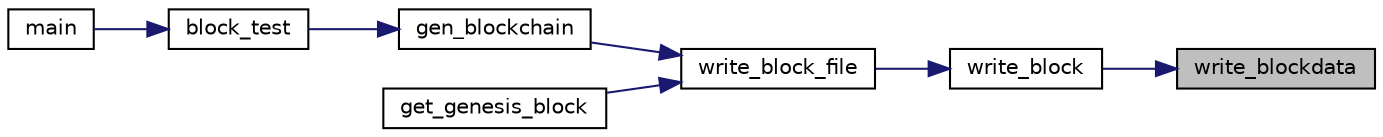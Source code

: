 digraph "write_blockdata"
{
 // LATEX_PDF_SIZE
  edge [fontname="Helvetica",fontsize="10",labelfontname="Helvetica",labelfontsize="10"];
  node [fontname="Helvetica",fontsize="10",shape=record];
  rankdir="RL";
  Node1 [label="write_blockdata",height=0.2,width=0.4,color="black", fillcolor="grey75", style="filled", fontcolor="black",tooltip="Writes blockdata in a file."];
  Node1 -> Node2 [dir="back",color="midnightblue",fontsize="10",style="solid",fontname="Helvetica"];
  Node2 [label="write_block",height=0.2,width=0.4,color="black", fillcolor="white", style="filled",URL="$block_8c.html#a58b3466ce733938859f0651b2a756e95",tooltip="Writes a block in a file."];
  Node2 -> Node3 [dir="back",color="midnightblue",fontsize="10",style="solid",fontname="Helvetica"];
  Node3 [label="write_block_file",height=0.2,width=0.4,color="black", fillcolor="white", style="filled",URL="$block_8c.html#a31943025b7c5be568f87a90fcdcaf8c2",tooltip="Writes a block struct in a file."];
  Node3 -> Node4 [dir="back",color="midnightblue",fontsize="10",style="solid",fontname="Helvetica"];
  Node4 [label="gen_blockchain",height=0.2,width=0.4,color="black", fillcolor="white", style="filled",URL="$_g_e_n__blockchain__files_8c.html#a0e9bde4bbac100275e4d42d750e412e2",tooltip=" "];
  Node4 -> Node5 [dir="back",color="midnightblue",fontsize="10",style="solid",fontname="Helvetica"];
  Node5 [label="block_test",height=0.2,width=0.4,color="black", fillcolor="white", style="filled",URL="$block__test_8c.html#ad83790a3d08aff3d0de25b9a76e474c4",tooltip=" "];
  Node5 -> Node6 [dir="back",color="midnightblue",fontsize="10",style="solid",fontname="Helvetica"];
  Node6 [label="main",height=0.2,width=0.4,color="black", fillcolor="white", style="filled",URL="$unit__testing_8c.html#ae66f6b31b5ad750f1fe042a706a4e3d4",tooltip=" "];
  Node3 -> Node7 [dir="back",color="midnightblue",fontsize="10",style="solid",fontname="Helvetica"];
  Node7 [label="get_genesis_block",height=0.2,width=0.4,color="black", fillcolor="white", style="filled",URL="$block_8c.html#a8bf71699a273aa1128091b78f7ebaafd",tooltip=" "];
}
